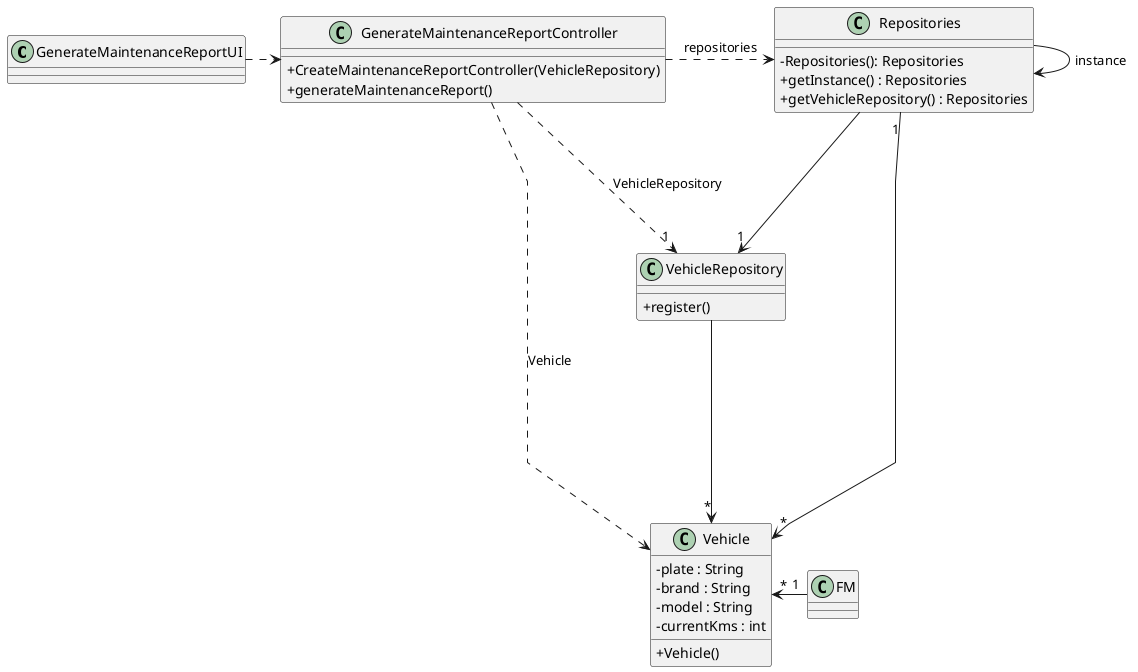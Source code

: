 @startuml
'skinparam monochrome true
skinparam packageStyle rectangle
skinparam shadowing false
skinparam linetype polyline
'skinparam linetype orto

skinparam classAttributeIconSize 0

'left to right direction

class GenerateMaintenanceReportUI{
}


class GenerateMaintenanceReportController{
   +CreateMaintenanceReportController(VehicleRepository)
     +generateMaintenanceReport()
 }

class Repositories {
    - Repositories(): Repositories
    + getInstance() : Repositories
    + getVehicleRepository() : Repositories
}


class VehicleRepository {
    + register()

}

class  Vehicle{
   -plate : String
       -brand : String
       -model : String
       -currentKms : int
       +Vehicle()
}

class FM{
}
GenerateMaintenanceReportUI .>  GenerateMaintenanceReportController
 GenerateMaintenanceReportController ...r> Repositories : repositories
Repositories ---> "1" VehicleRepository
Repositories -> Repositories : instance
Repositories "1" --> "*" Vehicle

VehicleRepository --> "*" Vehicle
FM "1" -l-> "*" Vehicle
 GenerateMaintenanceReportController ......>  Vehicle : Vehicle
 GenerateMaintenanceReportController ...> "1" VehicleRepository : VehicleRepository
@enduml